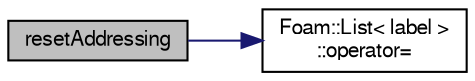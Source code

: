 digraph "resetAddressing"
{
  bgcolor="transparent";
  edge [fontname="FreeSans",fontsize="10",labelfontname="FreeSans",labelfontsize="10"];
  node [fontname="FreeSans",fontsize="10",shape=record];
  rankdir="LR";
  Node2364 [label="resetAddressing",height=0.2,width=0.4,color="black", fillcolor="grey75", style="filled", fontcolor="black"];
  Node2364 -> Node2365 [color="midnightblue",fontsize="10",style="solid",fontname="FreeSans"];
  Node2365 [label="Foam::List\< label \>\l::operator=",height=0.2,width=0.4,color="black",URL="$a25694.html#acee9055809b8048a6b1f04702120facd",tooltip="Assignment from UList operator. Takes linear time. "];
}
